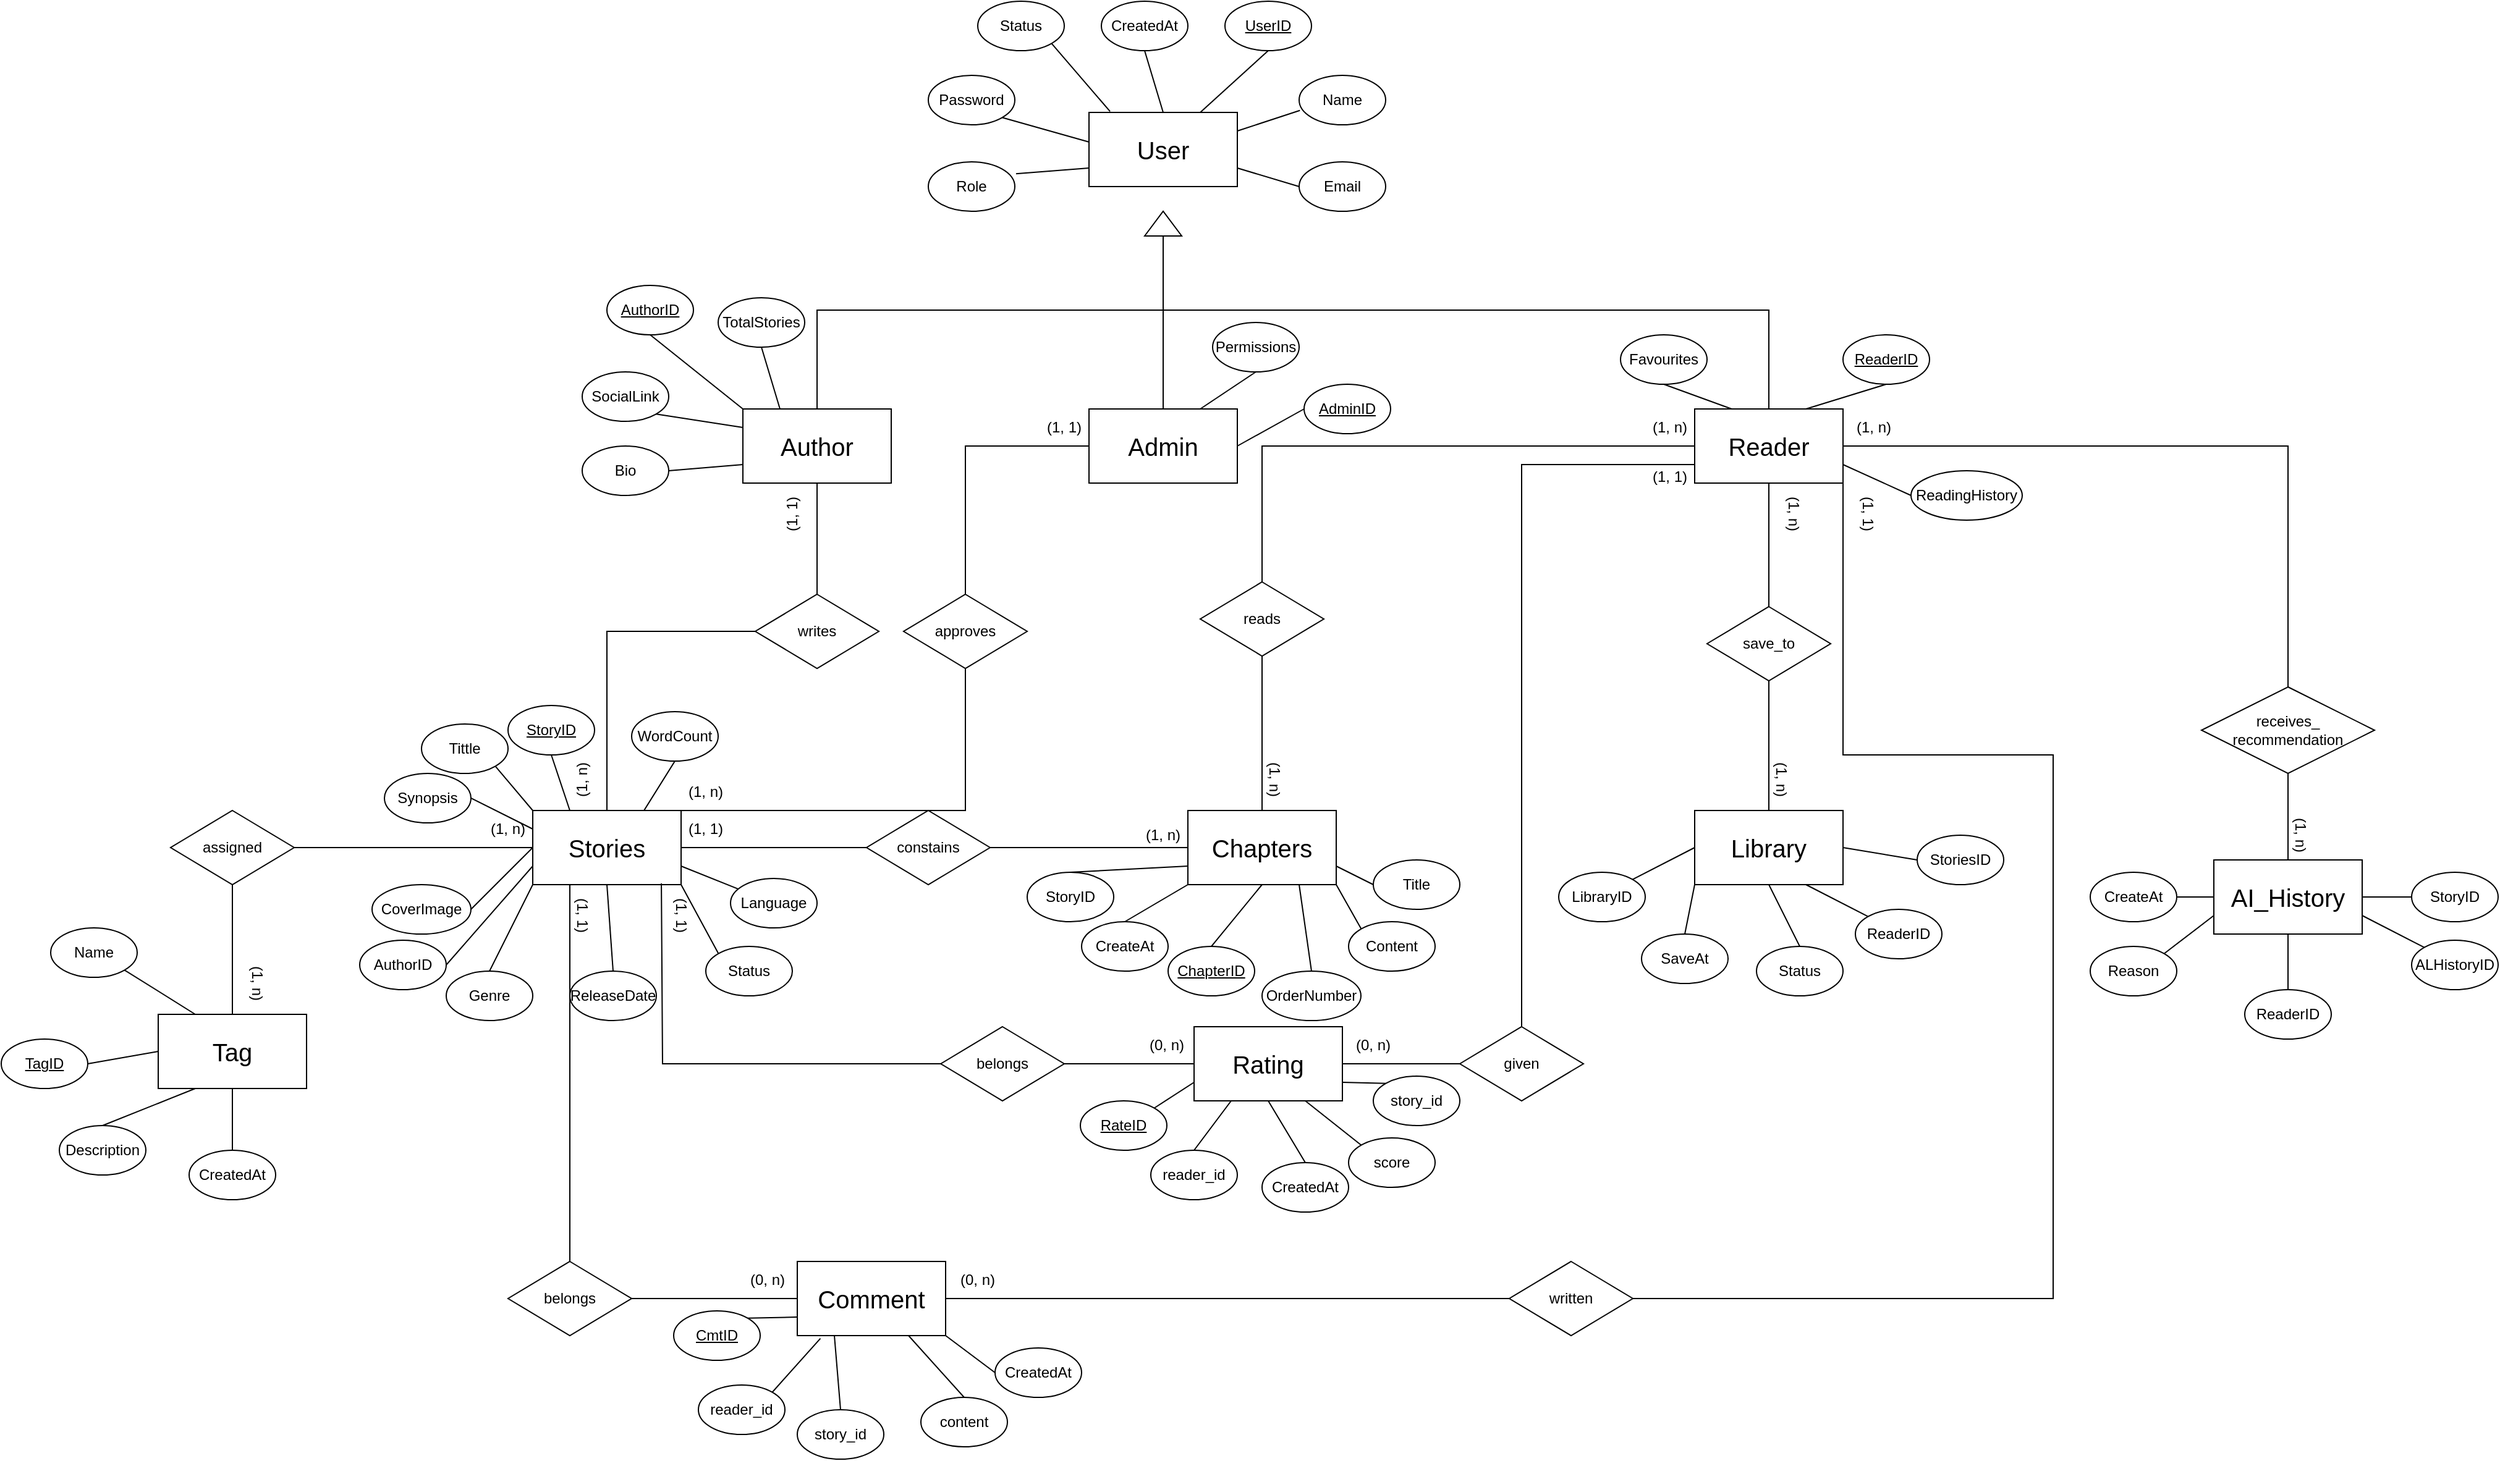 <mxfile version="28.1.2">
  <diagram name="Trang-1" id="ZlRch1Xs2lFgcNeLML-1">
    <mxGraphModel dx="1869" dy="626" grid="1" gridSize="10" guides="1" tooltips="1" connect="1" arrows="1" fold="1" page="1" pageScale="1" pageWidth="827" pageHeight="1169" background="none" math="0" shadow="0">
      <root>
        <mxCell id="0" />
        <mxCell id="1" parent="0" />
        <mxCell id="rnO6IAB1nzcM4GRky-XX-1" value="User" style="rounded=0;whiteSpace=wrap;html=1;fontSize=20;" parent="1" vertex="1">
          <mxGeometry x="350" y="110" width="120" height="60" as="geometry" />
        </mxCell>
        <mxCell id="rnO6IAB1nzcM4GRky-XX-2" value="Library" style="rounded=0;whiteSpace=wrap;html=1;fontSize=20;" parent="1" vertex="1">
          <mxGeometry x="840" y="675" width="120" height="60" as="geometry" />
        </mxCell>
        <mxCell id="rnO6IAB1nzcM4GRky-XX-3" value="AI_History" style="rounded=0;whiteSpace=wrap;html=1;fontSize=20;" parent="1" vertex="1">
          <mxGeometry x="1260" y="715" width="120" height="60" as="geometry" />
        </mxCell>
        <mxCell id="rnO6IAB1nzcM4GRky-XX-4" value="Chapters" style="rounded=0;whiteSpace=wrap;html=1;fontSize=20;" parent="1" vertex="1">
          <mxGeometry x="430" y="675" width="120" height="60" as="geometry" />
        </mxCell>
        <mxCell id="rnO6IAB1nzcM4GRky-XX-5" value="Stories" style="rounded=0;whiteSpace=wrap;html=1;fontSize=20;" parent="1" vertex="1">
          <mxGeometry x="-100" y="675" width="120" height="60" as="geometry" />
        </mxCell>
        <mxCell id="rnO6IAB1nzcM4GRky-XX-6" value="UserID" style="ellipse;whiteSpace=wrap;html=1;fontStyle=4" parent="1" vertex="1">
          <mxGeometry x="460" y="20" width="70" height="40" as="geometry" />
        </mxCell>
        <mxCell id="rnO6IAB1nzcM4GRky-XX-8" value="Name" style="ellipse;whiteSpace=wrap;html=1;" parent="1" vertex="1">
          <mxGeometry x="520" y="80" width="70" height="40" as="geometry" />
        </mxCell>
        <mxCell id="rnO6IAB1nzcM4GRky-XX-9" value="Email" style="ellipse;whiteSpace=wrap;html=1;" parent="1" vertex="1">
          <mxGeometry x="520" y="150" width="70" height="40" as="geometry" />
        </mxCell>
        <mxCell id="rnO6IAB1nzcM4GRky-XX-10" value="Password" style="ellipse;whiteSpace=wrap;html=1;" parent="1" vertex="1">
          <mxGeometry x="220" y="80" width="70" height="40" as="geometry" />
        </mxCell>
        <mxCell id="rnO6IAB1nzcM4GRky-XX-11" value="Role" style="ellipse;whiteSpace=wrap;html=1;" parent="1" vertex="1">
          <mxGeometry x="220" y="150" width="70" height="40" as="geometry" />
        </mxCell>
        <mxCell id="rnO6IAB1nzcM4GRky-XX-12" value="CreatedAt" style="ellipse;whiteSpace=wrap;html=1;" parent="1" vertex="1">
          <mxGeometry x="360" y="20" width="70" height="40" as="geometry" />
        </mxCell>
        <mxCell id="rnO6IAB1nzcM4GRky-XX-13" value="Status" style="ellipse;whiteSpace=wrap;html=1;" parent="1" vertex="1">
          <mxGeometry x="260" y="20" width="70" height="40" as="geometry" />
        </mxCell>
        <mxCell id="rnO6IAB1nzcM4GRky-XX-24" value="Reader" style="rounded=0;whiteSpace=wrap;html=1;fontSize=20;" parent="1" vertex="1">
          <mxGeometry x="840" y="350" width="120" height="60" as="geometry" />
        </mxCell>
        <mxCell id="rnO6IAB1nzcM4GRky-XX-25" value="Author" style="rounded=0;whiteSpace=wrap;html=1;fontSize=20;" parent="1" vertex="1">
          <mxGeometry x="70" y="350" width="120" height="60" as="geometry" />
        </mxCell>
        <mxCell id="rnO6IAB1nzcM4GRky-XX-26" value="Admin" style="rounded=0;whiteSpace=wrap;html=1;fontSize=20;" parent="1" vertex="1">
          <mxGeometry x="350" y="350" width="120" height="60" as="geometry" />
        </mxCell>
        <mxCell id="rnO6IAB1nzcM4GRky-XX-27" value="" style="triangle;whiteSpace=wrap;html=1;direction=north;labelBackgroundColor=light-dark(#FFFFFF,#FFFFFF);" parent="1" vertex="1">
          <mxGeometry x="395" y="190" width="30" height="20" as="geometry" />
        </mxCell>
        <mxCell id="rnO6IAB1nzcM4GRky-XX-30" value="" style="endArrow=none;html=1;rounded=0;exitX=1;exitY=1;exitDx=0;exitDy=0;entryX=0.002;entryY=0.4;entryDx=0;entryDy=0;entryPerimeter=0;" parent="1" source="rnO6IAB1nzcM4GRky-XX-10" target="rnO6IAB1nzcM4GRky-XX-1" edge="1">
          <mxGeometry width="50" height="50" relative="1" as="geometry">
            <mxPoint x="390" y="320" as="sourcePoint" />
            <mxPoint x="440" y="270" as="targetPoint" />
            <Array as="points" />
          </mxGeometry>
        </mxCell>
        <mxCell id="rnO6IAB1nzcM4GRky-XX-31" value="" style="endArrow=none;html=1;rounded=0;exitX=1.014;exitY=0.24;exitDx=0;exitDy=0;entryX=0;entryY=0.75;entryDx=0;entryDy=0;exitPerimeter=0;" parent="1" source="rnO6IAB1nzcM4GRky-XX-11" target="rnO6IAB1nzcM4GRky-XX-1" edge="1">
          <mxGeometry width="50" height="50" relative="1" as="geometry">
            <mxPoint x="310" y="160" as="sourcePoint" />
            <mxPoint x="380" y="180" as="targetPoint" />
            <Array as="points" />
          </mxGeometry>
        </mxCell>
        <mxCell id="rnO6IAB1nzcM4GRky-XX-32" value="" style="endArrow=none;html=1;rounded=0;exitX=1;exitY=1;exitDx=0;exitDy=0;entryX=0.142;entryY=-0.013;entryDx=0;entryDy=0;entryPerimeter=0;" parent="1" source="rnO6IAB1nzcM4GRky-XX-13" target="rnO6IAB1nzcM4GRky-XX-1" edge="1">
          <mxGeometry width="50" height="50" relative="1" as="geometry">
            <mxPoint x="350" y="70" as="sourcePoint" />
            <mxPoint x="420" y="90" as="targetPoint" />
            <Array as="points" />
          </mxGeometry>
        </mxCell>
        <mxCell id="rnO6IAB1nzcM4GRky-XX-33" value="" style="endArrow=none;html=1;rounded=0;exitX=0.5;exitY=1;exitDx=0;exitDy=0;entryX=0.5;entryY=0;entryDx=0;entryDy=0;" parent="1" source="rnO6IAB1nzcM4GRky-XX-12" target="rnO6IAB1nzcM4GRky-XX-1" edge="1">
          <mxGeometry width="50" height="50" relative="1" as="geometry">
            <mxPoint x="420" y="50" as="sourcePoint" />
            <mxPoint x="490" y="70" as="targetPoint" />
            <Array as="points" />
          </mxGeometry>
        </mxCell>
        <mxCell id="rnO6IAB1nzcM4GRky-XX-34" value="" style="endArrow=none;html=1;rounded=0;exitX=0.5;exitY=1;exitDx=0;exitDy=0;entryX=0.75;entryY=0;entryDx=0;entryDy=0;" parent="1" source="rnO6IAB1nzcM4GRky-XX-6" target="rnO6IAB1nzcM4GRky-XX-1" edge="1">
          <mxGeometry width="50" height="50" relative="1" as="geometry">
            <mxPoint x="480" y="100" as="sourcePoint" />
            <mxPoint x="550" y="120" as="targetPoint" />
            <Array as="points" />
          </mxGeometry>
        </mxCell>
        <mxCell id="rnO6IAB1nzcM4GRky-XX-35" value="" style="endArrow=none;html=1;rounded=0;exitX=0.009;exitY=0.71;exitDx=0;exitDy=0;entryX=1;entryY=0.25;entryDx=0;entryDy=0;exitPerimeter=0;" parent="1" source="rnO6IAB1nzcM4GRky-XX-8" target="rnO6IAB1nzcM4GRky-XX-1" edge="1">
          <mxGeometry width="50" height="50" relative="1" as="geometry">
            <mxPoint x="520" y="110" as="sourcePoint" />
            <mxPoint x="590" y="130" as="targetPoint" />
            <Array as="points" />
          </mxGeometry>
        </mxCell>
        <mxCell id="rnO6IAB1nzcM4GRky-XX-36" value="" style="endArrow=none;html=1;rounded=0;exitX=0;exitY=0.5;exitDx=0;exitDy=0;entryX=1;entryY=0.75;entryDx=0;entryDy=0;" parent="1" source="rnO6IAB1nzcM4GRky-XX-9" target="rnO6IAB1nzcM4GRky-XX-1" edge="1">
          <mxGeometry width="50" height="50" relative="1" as="geometry">
            <mxPoint x="520" y="180" as="sourcePoint" />
            <mxPoint x="590" y="200" as="targetPoint" />
            <Array as="points" />
          </mxGeometry>
        </mxCell>
        <mxCell id="rnO6IAB1nzcM4GRky-XX-37" value="" style="endArrow=none;html=1;rounded=0;exitX=0.5;exitY=0;exitDx=0;exitDy=0;" parent="1" source="rnO6IAB1nzcM4GRky-XX-25" edge="1">
          <mxGeometry width="50" height="50" relative="1" as="geometry">
            <mxPoint x="270" y="270" as="sourcePoint" />
            <mxPoint x="410" y="270" as="targetPoint" />
            <Array as="points">
              <mxPoint x="130" y="270" />
            </Array>
          </mxGeometry>
        </mxCell>
        <mxCell id="rnO6IAB1nzcM4GRky-XX-38" value="" style="endArrow=none;html=1;rounded=0;entryX=0.5;entryY=0;entryDx=0;entryDy=0;" parent="1" target="rnO6IAB1nzcM4GRky-XX-24" edge="1">
          <mxGeometry width="50" height="50" relative="1" as="geometry">
            <mxPoint x="410" y="270" as="sourcePoint" />
            <mxPoint x="410" y="340" as="targetPoint" />
            <Array as="points">
              <mxPoint x="900" y="270" />
            </Array>
          </mxGeometry>
        </mxCell>
        <mxCell id="rnO6IAB1nzcM4GRky-XX-39" value="" style="endArrow=none;html=1;rounded=0;entryX=0.5;entryY=0;entryDx=0;entryDy=0;" parent="1" target="rnO6IAB1nzcM4GRky-XX-26" edge="1">
          <mxGeometry width="50" height="50" relative="1" as="geometry">
            <mxPoint x="410" y="270" as="sourcePoint" />
            <mxPoint x="750" y="370" as="targetPoint" />
            <Array as="points" />
          </mxGeometry>
        </mxCell>
        <mxCell id="rnO6IAB1nzcM4GRky-XX-40" value="" style="endArrow=none;html=1;rounded=0;exitX=0;exitY=0.5;exitDx=0;exitDy=0;" parent="1" source="rnO6IAB1nzcM4GRky-XX-27" edge="1">
          <mxGeometry width="50" height="50" relative="1" as="geometry">
            <mxPoint x="410" y="260" as="sourcePoint" />
            <mxPoint x="410" y="270" as="targetPoint" />
            <Array as="points" />
          </mxGeometry>
        </mxCell>
        <mxCell id="rnO6IAB1nzcM4GRky-XX-41" value="Bio" style="ellipse;whiteSpace=wrap;html=1;" parent="1" vertex="1">
          <mxGeometry x="-60" y="380" width="70" height="40" as="geometry" />
        </mxCell>
        <mxCell id="rnO6IAB1nzcM4GRky-XX-42" value="AuthorID" style="ellipse;whiteSpace=wrap;html=1;fontStyle=4" parent="1" vertex="1">
          <mxGeometry x="-40" y="250" width="70" height="40" as="geometry" />
        </mxCell>
        <mxCell id="rnO6IAB1nzcM4GRky-XX-43" value="ReadingHistory" style="ellipse;whiteSpace=wrap;html=1;" parent="1" vertex="1">
          <mxGeometry x="1015" y="400" width="90" height="40" as="geometry" />
        </mxCell>
        <mxCell id="rnO6IAB1nzcM4GRky-XX-44" value="Favourites" style="ellipse;whiteSpace=wrap;html=1;" parent="1" vertex="1">
          <mxGeometry x="780" y="290" width="70" height="40" as="geometry" />
        </mxCell>
        <mxCell id="rnO6IAB1nzcM4GRky-XX-45" value="ReaderID" style="ellipse;whiteSpace=wrap;html=1;fontStyle=4" parent="1" vertex="1">
          <mxGeometry x="960" y="290" width="70" height="40" as="geometry" />
        </mxCell>
        <mxCell id="rnO6IAB1nzcM4GRky-XX-46" value="" style="endArrow=none;html=1;rounded=0;exitX=1;exitY=0.5;exitDx=0;exitDy=0;entryX=0;entryY=0.5;entryDx=0;entryDy=0;" parent="1" source="rnO6IAB1nzcM4GRky-XX-5" target="rnO6IAB1nzcM4GRky-XX-118" edge="1">
          <mxGeometry width="50" height="50" relative="1" as="geometry">
            <mxPoint x="380" y="465" as="sourcePoint" />
            <mxPoint x="430" y="460" as="targetPoint" />
            <Array as="points" />
          </mxGeometry>
        </mxCell>
        <mxCell id="rnO6IAB1nzcM4GRky-XX-47" value="" style="endArrow=none;html=1;rounded=0;exitX=0.5;exitY=0;exitDx=0;exitDy=0;entryX=0;entryY=0.5;entryDx=0;entryDy=0;" parent="1" source="rnO6IAB1nzcM4GRky-XX-5" target="rnO6IAB1nzcM4GRky-XX-63" edge="1">
          <mxGeometry width="50" height="50" relative="1" as="geometry">
            <mxPoint x="380" y="455" as="sourcePoint" />
            <mxPoint x="439" y="450" as="targetPoint" />
            <Array as="points">
              <mxPoint x="-40" y="530" />
            </Array>
          </mxGeometry>
        </mxCell>
        <mxCell id="rnO6IAB1nzcM4GRky-XX-48" value="" style="endArrow=none;html=1;rounded=0;entryX=0.5;entryY=0;entryDx=0;entryDy=0;exitX=0.5;exitY=1;exitDx=0;exitDy=0;" parent="1" source="rnO6IAB1nzcM4GRky-XX-25" target="rnO6IAB1nzcM4GRky-XX-63" edge="1">
          <mxGeometry width="50" height="50" relative="1" as="geometry">
            <mxPoint x="390" y="455" as="sourcePoint" />
            <mxPoint x="449" y="450" as="targetPoint" />
            <Array as="points" />
          </mxGeometry>
        </mxCell>
        <mxCell id="rnO6IAB1nzcM4GRky-XX-49" value="" style="endArrow=none;html=1;rounded=0;exitX=0.5;exitY=1;exitDx=0;exitDy=0;entryX=0;entryY=0;entryDx=0;entryDy=0;" parent="1" source="rnO6IAB1nzcM4GRky-XX-42" target="rnO6IAB1nzcM4GRky-XX-25" edge="1">
          <mxGeometry width="50" height="50" relative="1" as="geometry">
            <mxPoint x="430" y="445" as="sourcePoint" />
            <mxPoint x="489" y="440" as="targetPoint" />
            <Array as="points" />
          </mxGeometry>
        </mxCell>
        <mxCell id="rnO6IAB1nzcM4GRky-XX-50" value="" style="endArrow=none;html=1;rounded=0;exitX=0.75;exitY=0;exitDx=0;exitDy=0;entryX=0.5;entryY=1;entryDx=0;entryDy=0;" parent="1" source="rnO6IAB1nzcM4GRky-XX-26" target="rnO6IAB1nzcM4GRky-XX-62" edge="1">
          <mxGeometry width="50" height="50" relative="1" as="geometry">
            <mxPoint x="144" y="445" as="sourcePoint" />
            <mxPoint x="203" y="440" as="targetPoint" />
            <Array as="points" />
          </mxGeometry>
        </mxCell>
        <mxCell id="rnO6IAB1nzcM4GRky-XX-51" value="" style="endArrow=none;html=1;rounded=0;exitX=1;exitY=0.5;exitDx=0;exitDy=0;entryX=0;entryY=0.5;entryDx=0;entryDy=0;" parent="1" source="rnO6IAB1nzcM4GRky-XX-26" target="rnO6IAB1nzcM4GRky-XX-61" edge="1">
          <mxGeometry width="50" height="50" relative="1" as="geometry">
            <mxPoint x="144" y="445" as="sourcePoint" />
            <mxPoint x="203" y="440" as="targetPoint" />
            <Array as="points" />
          </mxGeometry>
        </mxCell>
        <mxCell id="rnO6IAB1nzcM4GRky-XX-52" value="" style="endArrow=none;html=1;rounded=0;exitX=0.5;exitY=1;exitDx=0;exitDy=0;entryX=0.25;entryY=0;entryDx=0;entryDy=0;" parent="1" source="rnO6IAB1nzcM4GRky-XX-60" target="rnO6IAB1nzcM4GRky-XX-25" edge="1">
          <mxGeometry width="50" height="50" relative="1" as="geometry">
            <mxPoint x="430" y="445" as="sourcePoint" />
            <mxPoint x="489" y="440" as="targetPoint" />
            <Array as="points" />
          </mxGeometry>
        </mxCell>
        <mxCell id="rnO6IAB1nzcM4GRky-XX-53" value="" style="endArrow=none;html=1;rounded=0;exitX=0.5;exitY=1;exitDx=0;exitDy=0;entryX=0.25;entryY=0;entryDx=0;entryDy=0;" parent="1" source="rnO6IAB1nzcM4GRky-XX-44" target="rnO6IAB1nzcM4GRky-XX-24" edge="1">
          <mxGeometry width="50" height="50" relative="1" as="geometry">
            <mxPoint x="920" y="445" as="sourcePoint" />
            <mxPoint x="979" y="440" as="targetPoint" />
            <Array as="points" />
          </mxGeometry>
        </mxCell>
        <mxCell id="rnO6IAB1nzcM4GRky-XX-54" value="" style="endArrow=none;html=1;rounded=0;exitX=1;exitY=0.5;exitDx=0;exitDy=0;entryX=0;entryY=0.75;entryDx=0;entryDy=0;" parent="1" source="rnO6IAB1nzcM4GRky-XX-41" target="rnO6IAB1nzcM4GRky-XX-25" edge="1">
          <mxGeometry width="50" height="50" relative="1" as="geometry">
            <mxPoint x="440" y="445" as="sourcePoint" />
            <mxPoint x="499" y="440" as="targetPoint" />
            <Array as="points" />
          </mxGeometry>
        </mxCell>
        <mxCell id="rnO6IAB1nzcM4GRky-XX-55" value="" style="endArrow=none;html=1;rounded=0;exitX=1;exitY=1;exitDx=0;exitDy=0;entryX=0;entryY=0.25;entryDx=0;entryDy=0;" parent="1" source="rnO6IAB1nzcM4GRky-XX-59" target="rnO6IAB1nzcM4GRky-XX-25" edge="1">
          <mxGeometry width="50" height="50" relative="1" as="geometry">
            <mxPoint x="440" y="445" as="sourcePoint" />
            <mxPoint x="499" y="440" as="targetPoint" />
            <Array as="points" />
          </mxGeometry>
        </mxCell>
        <mxCell id="rnO6IAB1nzcM4GRky-XX-56" value="" style="endArrow=none;html=1;rounded=0;entryX=1;entryY=0.75;entryDx=0;entryDy=0;exitX=0;exitY=0.5;exitDx=0;exitDy=0;" parent="1" source="rnO6IAB1nzcM4GRky-XX-43" target="rnO6IAB1nzcM4GRky-XX-24" edge="1">
          <mxGeometry width="50" height="50" relative="1" as="geometry">
            <mxPoint x="1020" y="400" as="sourcePoint" />
            <mxPoint x="979" y="440" as="targetPoint" />
            <Array as="points" />
          </mxGeometry>
        </mxCell>
        <mxCell id="rnO6IAB1nzcM4GRky-XX-57" value="" style="endArrow=none;html=1;rounded=0;exitX=0.75;exitY=0;exitDx=0;exitDy=0;entryX=0.5;entryY=1;entryDx=0;entryDy=0;" parent="1" source="rnO6IAB1nzcM4GRky-XX-24" target="rnO6IAB1nzcM4GRky-XX-45" edge="1">
          <mxGeometry width="50" height="50" relative="1" as="geometry">
            <mxPoint x="930" y="445" as="sourcePoint" />
            <mxPoint x="989" y="440" as="targetPoint" />
            <Array as="points" />
          </mxGeometry>
        </mxCell>
        <mxCell id="rnO6IAB1nzcM4GRky-XX-59" value="SocialLink" style="ellipse;whiteSpace=wrap;html=1;" parent="1" vertex="1">
          <mxGeometry x="-60" y="320" width="70" height="40" as="geometry" />
        </mxCell>
        <mxCell id="rnO6IAB1nzcM4GRky-XX-60" value="TotalStories" style="ellipse;whiteSpace=wrap;html=1;" parent="1" vertex="1">
          <mxGeometry x="50" y="260" width="70" height="40" as="geometry" />
        </mxCell>
        <mxCell id="rnO6IAB1nzcM4GRky-XX-61" value="AdminID" style="ellipse;whiteSpace=wrap;html=1;fontStyle=4" parent="1" vertex="1">
          <mxGeometry x="524" y="330" width="70" height="40" as="geometry" />
        </mxCell>
        <mxCell id="rnO6IAB1nzcM4GRky-XX-62" value="Permissions" style="ellipse;whiteSpace=wrap;html=1;" parent="1" vertex="1">
          <mxGeometry x="450" y="280" width="70" height="40" as="geometry" />
        </mxCell>
        <mxCell id="rnO6IAB1nzcM4GRky-XX-63" value="writes" style="rhombus;whiteSpace=wrap;html=1;" parent="1" vertex="1">
          <mxGeometry x="80" y="500" width="100" height="60" as="geometry" />
        </mxCell>
        <mxCell id="rnO6IAB1nzcM4GRky-XX-64" value="(1, n)" style="text;html=1;align=center;verticalAlign=middle;whiteSpace=wrap;rounded=0;rotation=270;" parent="1" vertex="1">
          <mxGeometry x="-90" y="635" width="60" height="30" as="geometry" />
        </mxCell>
        <mxCell id="rnO6IAB1nzcM4GRky-XX-65" value="(1, 1)" style="text;html=1;align=center;verticalAlign=middle;whiteSpace=wrap;rounded=0;rotation=270;" parent="1" vertex="1">
          <mxGeometry x="80" y="420" width="60" height="30" as="geometry" />
        </mxCell>
        <mxCell id="rnO6IAB1nzcM4GRky-XX-66" value="Synopsis" style="ellipse;whiteSpace=wrap;html=1;" parent="1" vertex="1">
          <mxGeometry x="-220" y="645" width="70" height="40" as="geometry" />
        </mxCell>
        <mxCell id="rnO6IAB1nzcM4GRky-XX-67" value="Genre" style="ellipse;whiteSpace=wrap;html=1;" parent="1" vertex="1">
          <mxGeometry x="-170" y="805" width="70" height="40" as="geometry" />
        </mxCell>
        <mxCell id="rnO6IAB1nzcM4GRky-XX-68" value="CoverImage" style="ellipse;whiteSpace=wrap;html=1;" parent="1" vertex="1">
          <mxGeometry x="-230" y="735" width="80" height="40" as="geometry" />
        </mxCell>
        <mxCell id="rnO6IAB1nzcM4GRky-XX-69" value="Language" style="ellipse;whiteSpace=wrap;html=1;" parent="1" vertex="1">
          <mxGeometry x="60" y="730" width="70" height="40" as="geometry" />
        </mxCell>
        <mxCell id="rnO6IAB1nzcM4GRky-XX-70" value="ReleaseDate" style="ellipse;whiteSpace=wrap;html=1;" parent="1" vertex="1">
          <mxGeometry x="-70" y="805" width="70" height="40" as="geometry" />
        </mxCell>
        <mxCell id="rnO6IAB1nzcM4GRky-XX-71" value="StoryID" style="ellipse;whiteSpace=wrap;html=1;fontStyle=4" parent="1" vertex="1">
          <mxGeometry x="-120" y="590" width="70" height="40" as="geometry" />
        </mxCell>
        <mxCell id="rnO6IAB1nzcM4GRky-XX-72" value="WordCount" style="ellipse;whiteSpace=wrap;html=1;" parent="1" vertex="1">
          <mxGeometry x="-20" y="595" width="70" height="40" as="geometry" />
        </mxCell>
        <mxCell id="rnO6IAB1nzcM4GRky-XX-73" value="Tittle" style="ellipse;whiteSpace=wrap;html=1;" parent="1" vertex="1">
          <mxGeometry x="-190" y="605" width="70" height="40" as="geometry" />
        </mxCell>
        <mxCell id="rnO6IAB1nzcM4GRky-XX-74" value="AuthorID" style="ellipse;whiteSpace=wrap;html=1;" parent="1" vertex="1">
          <mxGeometry x="-240" y="780" width="70" height="40" as="geometry" />
        </mxCell>
        <mxCell id="rnO6IAB1nzcM4GRky-XX-75" value="Status" style="ellipse;whiteSpace=wrap;html=1;" parent="1" vertex="1">
          <mxGeometry x="40" y="785" width="70" height="40" as="geometry" />
        </mxCell>
        <mxCell id="rnO6IAB1nzcM4GRky-XX-76" value="" style="endArrow=none;html=1;rounded=0;exitX=0.5;exitY=0;exitDx=0;exitDy=0;entryX=0;entryY=1;entryDx=0;entryDy=0;" parent="1" source="rnO6IAB1nzcM4GRky-XX-67" target="rnO6IAB1nzcM4GRky-XX-5" edge="1">
          <mxGeometry width="50" height="50" relative="1" as="geometry">
            <mxPoint x="270" y="610" as="sourcePoint" />
            <mxPoint x="329" y="605" as="targetPoint" />
            <Array as="points" />
          </mxGeometry>
        </mxCell>
        <mxCell id="rnO6IAB1nzcM4GRky-XX-77" value="" style="endArrow=none;html=1;rounded=0;exitX=1;exitY=1;exitDx=0;exitDy=0;entryX=0;entryY=0;entryDx=0;entryDy=0;" parent="1" source="rnO6IAB1nzcM4GRky-XX-73" target="rnO6IAB1nzcM4GRky-XX-5" edge="1">
          <mxGeometry width="50" height="50" relative="1" as="geometry">
            <mxPoint x="320" y="510" as="sourcePoint" />
            <mxPoint x="379" y="505" as="targetPoint" />
            <Array as="points" />
          </mxGeometry>
        </mxCell>
        <mxCell id="rnO6IAB1nzcM4GRky-XX-78" value="" style="endArrow=none;html=1;rounded=0;exitX=0.5;exitY=1;exitDx=0;exitDy=0;entryX=0.25;entryY=0;entryDx=0;entryDy=0;" parent="1" source="rnO6IAB1nzcM4GRky-XX-71" target="rnO6IAB1nzcM4GRky-XX-5" edge="1">
          <mxGeometry width="50" height="50" relative="1" as="geometry">
            <mxPoint x="230" y="550" as="sourcePoint" />
            <mxPoint x="289" y="545" as="targetPoint" />
            <Array as="points" />
          </mxGeometry>
        </mxCell>
        <mxCell id="rnO6IAB1nzcM4GRky-XX-79" value="" style="endArrow=none;html=1;rounded=0;exitX=0;exitY=1;exitDx=0;exitDy=0;entryX=0.5;entryY=0;entryDx=0;entryDy=0;" parent="1" source="rnO6IAB1nzcM4GRky-XX-2" target="rnO6IAB1nzcM4GRky-XX-107" edge="1">
          <mxGeometry width="50" height="50" relative="1" as="geometry">
            <mxPoint x="540" y="550" as="sourcePoint" />
            <mxPoint x="599" y="545" as="targetPoint" />
            <Array as="points" />
          </mxGeometry>
        </mxCell>
        <mxCell id="rnO6IAB1nzcM4GRky-XX-80" value="" style="endArrow=none;html=1;rounded=0;exitX=0;exitY=0.5;exitDx=0;exitDy=0;entryX=1;entryY=0;entryDx=0;entryDy=0;" parent="1" source="rnO6IAB1nzcM4GRky-XX-2" target="rnO6IAB1nzcM4GRky-XX-108" edge="1">
          <mxGeometry width="50" height="50" relative="1" as="geometry">
            <mxPoint x="540" y="550" as="sourcePoint" />
            <mxPoint x="599" y="545" as="targetPoint" />
            <Array as="points" />
          </mxGeometry>
        </mxCell>
        <mxCell id="rnO6IAB1nzcM4GRky-XX-81" value="" style="endArrow=none;html=1;rounded=0;exitX=0;exitY=0;exitDx=0;exitDy=0;entryX=1;entryY=1;entryDx=0;entryDy=0;" parent="1" source="rnO6IAB1nzcM4GRky-XX-103" target="rnO6IAB1nzcM4GRky-XX-4" edge="1">
          <mxGeometry width="50" height="50" relative="1" as="geometry">
            <mxPoint x="500" y="550" as="sourcePoint" />
            <mxPoint x="559" y="545" as="targetPoint" />
            <Array as="points" />
          </mxGeometry>
        </mxCell>
        <mxCell id="rnO6IAB1nzcM4GRky-XX-82" value="" style="endArrow=none;html=1;rounded=0;exitX=0.5;exitY=1;exitDx=0;exitDy=0;entryX=0.5;entryY=0;entryDx=0;entryDy=0;" parent="1" source="rnO6IAB1nzcM4GRky-XX-4" target="rnO6IAB1nzcM4GRky-XX-101" edge="1">
          <mxGeometry width="50" height="50" relative="1" as="geometry">
            <mxPoint x="500" y="550" as="sourcePoint" />
            <mxPoint x="559" y="545" as="targetPoint" />
            <Array as="points" />
          </mxGeometry>
        </mxCell>
        <mxCell id="rnO6IAB1nzcM4GRky-XX-83" value="" style="endArrow=none;html=1;rounded=0;exitX=0.5;exitY=0;exitDx=0;exitDy=0;entryX=0;entryY=0.75;entryDx=0;entryDy=0;" parent="1" source="rnO6IAB1nzcM4GRky-XX-97" target="rnO6IAB1nzcM4GRky-XX-4" edge="1">
          <mxGeometry width="50" height="50" relative="1" as="geometry">
            <mxPoint x="500" y="550" as="sourcePoint" />
            <mxPoint x="559" y="545" as="targetPoint" />
            <Array as="points" />
          </mxGeometry>
        </mxCell>
        <mxCell id="rnO6IAB1nzcM4GRky-XX-84" value="" style="endArrow=none;html=1;rounded=0;exitX=0.5;exitY=0;exitDx=0;exitDy=0;entryX=0.5;entryY=1;entryDx=0;entryDy=0;" parent="1" source="rnO6IAB1nzcM4GRky-XX-70" target="rnO6IAB1nzcM4GRky-XX-5" edge="1">
          <mxGeometry width="50" height="50" relative="1" as="geometry">
            <mxPoint x="330" y="550" as="sourcePoint" />
            <mxPoint x="389" y="545" as="targetPoint" />
            <Array as="points" />
          </mxGeometry>
        </mxCell>
        <mxCell id="rnO6IAB1nzcM4GRky-XX-85" value="" style="endArrow=none;html=1;rounded=0;exitX=1;exitY=0.5;exitDx=0;exitDy=0;entryX=0;entryY=0.75;entryDx=0;entryDy=0;" parent="1" source="rnO6IAB1nzcM4GRky-XX-74" target="rnO6IAB1nzcM4GRky-XX-5" edge="1">
          <mxGeometry width="50" height="50" relative="1" as="geometry">
            <mxPoint x="330" y="550" as="sourcePoint" />
            <mxPoint x="389" y="545" as="targetPoint" />
            <Array as="points" />
          </mxGeometry>
        </mxCell>
        <mxCell id="rnO6IAB1nzcM4GRky-XX-86" value="" style="endArrow=none;html=1;rounded=0;exitX=1;exitY=0.5;exitDx=0;exitDy=0;entryX=0;entryY=0.5;entryDx=0;entryDy=0;" parent="1" source="rnO6IAB1nzcM4GRky-XX-68" target="rnO6IAB1nzcM4GRky-XX-5" edge="1">
          <mxGeometry width="50" height="50" relative="1" as="geometry">
            <mxPoint x="330" y="550" as="sourcePoint" />
            <mxPoint x="389" y="545" as="targetPoint" />
            <Array as="points" />
          </mxGeometry>
        </mxCell>
        <mxCell id="rnO6IAB1nzcM4GRky-XX-87" value="" style="endArrow=none;html=1;rounded=0;exitX=1;exitY=0.5;exitDx=0;exitDy=0;entryX=0;entryY=0.25;entryDx=0;entryDy=0;" parent="1" source="rnO6IAB1nzcM4GRky-XX-66" target="rnO6IAB1nzcM4GRky-XX-5" edge="1">
          <mxGeometry width="50" height="50" relative="1" as="geometry">
            <mxPoint x="330" y="550" as="sourcePoint" />
            <mxPoint x="389" y="545" as="targetPoint" />
            <Array as="points" />
          </mxGeometry>
        </mxCell>
        <mxCell id="rnO6IAB1nzcM4GRky-XX-88" value="" style="endArrow=none;html=1;rounded=0;exitX=0;exitY=0.5;exitDx=0;exitDy=0;entryX=1;entryY=0.75;entryDx=0;entryDy=0;" parent="1" source="rnO6IAB1nzcM4GRky-XX-102" target="rnO6IAB1nzcM4GRky-XX-4" edge="1">
          <mxGeometry width="50" height="50" relative="1" as="geometry">
            <mxPoint x="500" y="560" as="sourcePoint" />
            <mxPoint x="559" y="555" as="targetPoint" />
            <Array as="points" />
          </mxGeometry>
        </mxCell>
        <mxCell id="rnO6IAB1nzcM4GRky-XX-89" value="" style="endArrow=none;html=1;rounded=0;entryX=0.75;entryY=1;entryDx=0;entryDy=0;exitX=0.5;exitY=0;exitDx=0;exitDy=0;" parent="1" source="rnO6IAB1nzcM4GRky-XX-96" target="rnO6IAB1nzcM4GRky-XX-4" edge="1">
          <mxGeometry width="50" height="50" relative="1" as="geometry">
            <mxPoint x="500" y="565" as="sourcePoint" />
            <mxPoint x="559" y="555" as="targetPoint" />
            <Array as="points" />
          </mxGeometry>
        </mxCell>
        <mxCell id="rnO6IAB1nzcM4GRky-XX-90" value="" style="endArrow=none;html=1;rounded=0;exitX=0.5;exitY=0;exitDx=0;exitDy=0;entryX=0;entryY=1;entryDx=0;entryDy=0;" parent="1" source="rnO6IAB1nzcM4GRky-XX-94" target="rnO6IAB1nzcM4GRky-XX-4" edge="1">
          <mxGeometry width="50" height="50" relative="1" as="geometry">
            <mxPoint x="500" y="560" as="sourcePoint" />
            <mxPoint x="559" y="555" as="targetPoint" />
            <Array as="points" />
          </mxGeometry>
        </mxCell>
        <mxCell id="rnO6IAB1nzcM4GRky-XX-91" value="" style="endArrow=none;html=1;rounded=0;exitX=0.75;exitY=0;exitDx=0;exitDy=0;entryX=0.5;entryY=1;entryDx=0;entryDy=0;" parent="1" source="rnO6IAB1nzcM4GRky-XX-5" target="rnO6IAB1nzcM4GRky-XX-72" edge="1">
          <mxGeometry width="50" height="50" relative="1" as="geometry">
            <mxPoint x="330" y="560" as="sourcePoint" />
            <mxPoint x="389" y="555" as="targetPoint" />
            <Array as="points" />
          </mxGeometry>
        </mxCell>
        <mxCell id="rnO6IAB1nzcM4GRky-XX-92" value="" style="endArrow=none;html=1;rounded=0;entryX=1;entryY=0.75;entryDx=0;entryDy=0;" parent="1" source="rnO6IAB1nzcM4GRky-XX-69" target="rnO6IAB1nzcM4GRky-XX-5" edge="1">
          <mxGeometry width="50" height="50" relative="1" as="geometry">
            <mxPoint x="40" y="765" as="sourcePoint" />
            <mxPoint x="389" y="555" as="targetPoint" />
            <Array as="points" />
          </mxGeometry>
        </mxCell>
        <mxCell id="rnO6IAB1nzcM4GRky-XX-93" value="" style="endArrow=none;html=1;rounded=0;exitX=0;exitY=0;exitDx=0;exitDy=0;entryX=1;entryY=1;entryDx=0;entryDy=0;" parent="1" source="rnO6IAB1nzcM4GRky-XX-75" target="rnO6IAB1nzcM4GRky-XX-5" edge="1">
          <mxGeometry width="50" height="50" relative="1" as="geometry">
            <mxPoint x="330" y="560" as="sourcePoint" />
            <mxPoint x="389" y="555" as="targetPoint" />
            <Array as="points" />
          </mxGeometry>
        </mxCell>
        <mxCell id="rnO6IAB1nzcM4GRky-XX-94" value="CreateAt" style="ellipse;whiteSpace=wrap;html=1;" parent="1" vertex="1">
          <mxGeometry x="344" y="765" width="70" height="40" as="geometry" />
        </mxCell>
        <mxCell id="rnO6IAB1nzcM4GRky-XX-96" value="OrderNumber" style="ellipse;whiteSpace=wrap;html=1;" parent="1" vertex="1">
          <mxGeometry x="490" y="805" width="80" height="40" as="geometry" />
        </mxCell>
        <mxCell id="rnO6IAB1nzcM4GRky-XX-97" value="StoryID" style="ellipse;whiteSpace=wrap;html=1;" parent="1" vertex="1">
          <mxGeometry x="300" y="725" width="70" height="40" as="geometry" />
        </mxCell>
        <mxCell id="rnO6IAB1nzcM4GRky-XX-98" value="StoriesID" style="ellipse;whiteSpace=wrap;html=1;" parent="1" vertex="1">
          <mxGeometry x="1020" y="695" width="70" height="40" as="geometry" />
        </mxCell>
        <mxCell id="rnO6IAB1nzcM4GRky-XX-99" value="StoryID" style="ellipse;whiteSpace=wrap;html=1;" parent="1" vertex="1">
          <mxGeometry x="1420" y="725" width="70" height="40" as="geometry" />
        </mxCell>
        <mxCell id="rnO6IAB1nzcM4GRky-XX-100" value="ALHistoryID" style="ellipse;whiteSpace=wrap;html=1;" parent="1" vertex="1">
          <mxGeometry x="1420" y="780" width="70" height="40" as="geometry" />
        </mxCell>
        <mxCell id="rnO6IAB1nzcM4GRky-XX-101" value="ChapterID" style="ellipse;whiteSpace=wrap;html=1;fontStyle=4" parent="1" vertex="1">
          <mxGeometry x="414" y="785" width="70" height="40" as="geometry" />
        </mxCell>
        <mxCell id="rnO6IAB1nzcM4GRky-XX-102" value="Title" style="ellipse;whiteSpace=wrap;html=1;" parent="1" vertex="1">
          <mxGeometry x="580" y="715" width="70" height="40" as="geometry" />
        </mxCell>
        <mxCell id="rnO6IAB1nzcM4GRky-XX-103" value="Content" style="ellipse;whiteSpace=wrap;html=1;" parent="1" vertex="1">
          <mxGeometry x="560" y="765" width="70" height="40" as="geometry" />
        </mxCell>
        <mxCell id="rnO6IAB1nzcM4GRky-XX-104" style="edgeStyle=orthogonalEdgeStyle;rounded=0;orthogonalLoop=1;jettySize=auto;html=1;exitX=0.5;exitY=1;exitDx=0;exitDy=0;" parent="1" source="rnO6IAB1nzcM4GRky-XX-96" target="rnO6IAB1nzcM4GRky-XX-96" edge="1">
          <mxGeometry relative="1" as="geometry" />
        </mxCell>
        <mxCell id="rnO6IAB1nzcM4GRky-XX-105" value="Status" style="ellipse;whiteSpace=wrap;html=1;" parent="1" vertex="1">
          <mxGeometry x="890" y="785" width="70" height="40" as="geometry" />
        </mxCell>
        <mxCell id="rnO6IAB1nzcM4GRky-XX-106" value="ReaderID" style="ellipse;whiteSpace=wrap;html=1;" parent="1" vertex="1">
          <mxGeometry x="970" y="755" width="70" height="40" as="geometry" />
        </mxCell>
        <mxCell id="rnO6IAB1nzcM4GRky-XX-107" value="SaveAt" style="ellipse;whiteSpace=wrap;html=1;" parent="1" vertex="1">
          <mxGeometry x="797" y="775" width="70" height="40" as="geometry" />
        </mxCell>
        <mxCell id="rnO6IAB1nzcM4GRky-XX-108" value="LibraryID" style="ellipse;whiteSpace=wrap;html=1;" parent="1" vertex="1">
          <mxGeometry x="730" y="725" width="70" height="40" as="geometry" />
        </mxCell>
        <mxCell id="rnO6IAB1nzcM4GRky-XX-110" value="" style="endArrow=none;html=1;rounded=0;exitX=0.5;exitY=1;exitDx=0;exitDy=0;entryX=0.5;entryY=0;entryDx=0;entryDy=0;" parent="1" source="rnO6IAB1nzcM4GRky-XX-131" target="rnO6IAB1nzcM4GRky-XX-3" edge="1">
          <mxGeometry width="50" height="50" relative="1" as="geometry">
            <mxPoint x="660" y="505" as="sourcePoint" />
            <mxPoint x="710" y="500" as="targetPoint" />
            <Array as="points">
              <mxPoint x="1320" y="680" />
            </Array>
          </mxGeometry>
        </mxCell>
        <mxCell id="rnO6IAB1nzcM4GRky-XX-111" value="" style="endArrow=none;html=1;rounded=0;exitX=0.5;exitY=1;exitDx=0;exitDy=0;entryX=0.5;entryY=0;entryDx=0;entryDy=0;" parent="1" source="rnO6IAB1nzcM4GRky-XX-123" target="rnO6IAB1nzcM4GRky-XX-2" edge="1">
          <mxGeometry width="50" height="50" relative="1" as="geometry">
            <mxPoint x="650" y="505" as="sourcePoint" />
            <mxPoint x="700" y="500" as="targetPoint" />
            <Array as="points" />
          </mxGeometry>
        </mxCell>
        <mxCell id="rnO6IAB1nzcM4GRky-XX-112" value="" style="endArrow=none;html=1;rounded=0;exitX=0.5;exitY=1;exitDx=0;exitDy=0;entryX=0.5;entryY=0;entryDx=0;entryDy=0;" parent="1" source="rnO6IAB1nzcM4GRky-XX-24" target="rnO6IAB1nzcM4GRky-XX-123" edge="1">
          <mxGeometry width="50" height="50" relative="1" as="geometry">
            <mxPoint x="650" y="505" as="sourcePoint" />
            <mxPoint x="700" y="500" as="targetPoint" />
            <Array as="points">
              <mxPoint x="900" y="470" />
            </Array>
          </mxGeometry>
        </mxCell>
        <mxCell id="rnO6IAB1nzcM4GRky-XX-113" value="" style="endArrow=none;html=1;rounded=0;exitX=1;exitY=0.5;exitDx=0;exitDy=0;entryX=0;entryY=0.5;entryDx=0;entryDy=0;" parent="1" source="rnO6IAB1nzcM4GRky-XX-118" target="rnO6IAB1nzcM4GRky-XX-4" edge="1">
          <mxGeometry width="50" height="50" relative="1" as="geometry">
            <mxPoint x="650" y="505" as="sourcePoint" />
            <mxPoint x="700" y="500" as="targetPoint" />
            <Array as="points" />
          </mxGeometry>
        </mxCell>
        <mxCell id="rnO6IAB1nzcM4GRky-XX-114" value="" style="endArrow=none;html=1;rounded=0;exitX=1;exitY=0.5;exitDx=0;exitDy=0;entryX=0;entryY=0.5;entryDx=0;entryDy=0;" parent="1" source="rnO6IAB1nzcM4GRky-XX-2" target="rnO6IAB1nzcM4GRky-XX-98" edge="1">
          <mxGeometry width="50" height="50" relative="1" as="geometry">
            <mxPoint x="690" y="530" as="sourcePoint" />
            <mxPoint x="740" y="525" as="targetPoint" />
            <Array as="points" />
          </mxGeometry>
        </mxCell>
        <mxCell id="rnO6IAB1nzcM4GRky-XX-115" value="" style="endArrow=none;html=1;rounded=0;exitX=0;exitY=0;exitDx=0;exitDy=0;entryX=0.75;entryY=1;entryDx=0;entryDy=0;" parent="1" source="rnO6IAB1nzcM4GRky-XX-106" target="rnO6IAB1nzcM4GRky-XX-2" edge="1">
          <mxGeometry width="50" height="50" relative="1" as="geometry">
            <mxPoint x="690" y="530" as="sourcePoint" />
            <mxPoint x="740" y="525" as="targetPoint" />
            <Array as="points" />
          </mxGeometry>
        </mxCell>
        <mxCell id="rnO6IAB1nzcM4GRky-XX-116" value="" style="endArrow=none;html=1;rounded=0;exitX=0.5;exitY=0;exitDx=0;exitDy=0;entryX=0.5;entryY=1;entryDx=0;entryDy=0;" parent="1" source="rnO6IAB1nzcM4GRky-XX-105" target="rnO6IAB1nzcM4GRky-XX-2" edge="1">
          <mxGeometry width="50" height="50" relative="1" as="geometry">
            <mxPoint x="690" y="530" as="sourcePoint" />
            <mxPoint x="740" y="525" as="targetPoint" />
            <Array as="points" />
          </mxGeometry>
        </mxCell>
        <mxCell id="rnO6IAB1nzcM4GRky-XX-118" value="constains" style="rhombus;whiteSpace=wrap;html=1;" parent="1" vertex="1">
          <mxGeometry x="170" y="675" width="100" height="60" as="geometry" />
        </mxCell>
        <mxCell id="rnO6IAB1nzcM4GRky-XX-119" value="(1, n)" style="text;html=1;align=center;verticalAlign=middle;whiteSpace=wrap;rounded=0;rotation=0;" parent="1" vertex="1">
          <mxGeometry x="380" y="680" width="60" height="30" as="geometry" />
        </mxCell>
        <mxCell id="rnO6IAB1nzcM4GRky-XX-120" value="(1, 1)" style="text;html=1;align=center;verticalAlign=middle;whiteSpace=wrap;rounded=0;rotation=0;" parent="1" vertex="1">
          <mxGeometry x="10" y="675" width="60" height="30" as="geometry" />
        </mxCell>
        <mxCell id="rnO6IAB1nzcM4GRky-XX-123" value="save_to" style="rhombus;whiteSpace=wrap;html=1;" parent="1" vertex="1">
          <mxGeometry x="850" y="510" width="100" height="60" as="geometry" />
        </mxCell>
        <mxCell id="rnO6IAB1nzcM4GRky-XX-124" value="(1, n)" style="text;html=1;align=center;verticalAlign=middle;whiteSpace=wrap;rounded=0;rotation=90;" parent="1" vertex="1">
          <mxGeometry x="890" y="420" width="60" height="30" as="geometry" />
        </mxCell>
        <mxCell id="rnO6IAB1nzcM4GRky-XX-125" value="(1, n)" style="text;html=1;align=center;verticalAlign=middle;whiteSpace=wrap;rounded=0;rotation=90;" parent="1" vertex="1">
          <mxGeometry x="880" y="635" width="60" height="30" as="geometry" />
        </mxCell>
        <mxCell id="rnO6IAB1nzcM4GRky-XX-127" value="reads" style="rhombus;whiteSpace=wrap;html=1;" parent="1" vertex="1">
          <mxGeometry x="440" y="490" width="100" height="60" as="geometry" />
        </mxCell>
        <mxCell id="rnO6IAB1nzcM4GRky-XX-128" value="" style="endArrow=none;html=1;rounded=0;exitX=1;exitY=0.5;exitDx=0;exitDy=0;entryX=0.5;entryY=0;entryDx=0;entryDy=0;" parent="1" source="rnO6IAB1nzcM4GRky-XX-24" target="rnO6IAB1nzcM4GRky-XX-131" edge="1">
          <mxGeometry width="50" height="50" relative="1" as="geometry">
            <mxPoint x="580" y="465" as="sourcePoint" />
            <mxPoint x="630" y="460" as="targetPoint" />
            <Array as="points">
              <mxPoint x="1320" y="380" />
            </Array>
          </mxGeometry>
        </mxCell>
        <mxCell id="rnO6IAB1nzcM4GRky-XX-129" value="" style="endArrow=none;html=1;rounded=0;exitX=0.5;exitY=1;exitDx=0;exitDy=0;entryX=0.5;entryY=0;entryDx=0;entryDy=0;" parent="1" source="rnO6IAB1nzcM4GRky-XX-127" target="rnO6IAB1nzcM4GRky-XX-4" edge="1">
          <mxGeometry width="50" height="50" relative="1" as="geometry">
            <mxPoint x="580" y="465" as="sourcePoint" />
            <mxPoint x="630" y="460" as="targetPoint" />
            <Array as="points">
              <mxPoint x="490" y="615" />
            </Array>
          </mxGeometry>
        </mxCell>
        <mxCell id="rnO6IAB1nzcM4GRky-XX-130" value="" style="endArrow=none;html=1;rounded=0;exitX=0;exitY=0.5;exitDx=0;exitDy=0;entryX=0.5;entryY=0;entryDx=0;entryDy=0;" parent="1" source="rnO6IAB1nzcM4GRky-XX-24" target="rnO6IAB1nzcM4GRky-XX-127" edge="1">
          <mxGeometry width="50" height="50" relative="1" as="geometry">
            <mxPoint x="580" y="465" as="sourcePoint" />
            <mxPoint x="630" y="460" as="targetPoint" />
            <Array as="points">
              <mxPoint x="490" y="380" />
            </Array>
          </mxGeometry>
        </mxCell>
        <mxCell id="rnO6IAB1nzcM4GRky-XX-131" value="&lt;br&gt;receives_ recommendation&lt;div&gt;&lt;br/&gt;&lt;/div&gt;" style="rhombus;whiteSpace=wrap;html=1;" parent="1" vertex="1">
          <mxGeometry x="1250" y="575" width="140" height="70" as="geometry" />
        </mxCell>
        <mxCell id="rnO6IAB1nzcM4GRky-XX-132" value="approves" style="rhombus;whiteSpace=wrap;html=1;" parent="1" vertex="1">
          <mxGeometry x="200" y="500" width="100" height="60" as="geometry" />
        </mxCell>
        <mxCell id="rnO6IAB1nzcM4GRky-XX-133" value="" style="endArrow=none;html=1;rounded=0;exitX=1;exitY=0;exitDx=0;exitDy=0;entryX=0;entryY=0.75;entryDx=0;entryDy=0;" parent="1" source="rnO6IAB1nzcM4GRky-XX-143" target="rnO6IAB1nzcM4GRky-XX-3" edge="1">
          <mxGeometry width="50" height="50" relative="1" as="geometry">
            <mxPoint x="780" y="505" as="sourcePoint" />
            <mxPoint x="830" y="500" as="targetPoint" />
            <Array as="points" />
          </mxGeometry>
        </mxCell>
        <mxCell id="rnO6IAB1nzcM4GRky-XX-134" value="" style="endArrow=none;html=1;rounded=0;exitX=0.5;exitY=1;exitDx=0;exitDy=0;entryX=1;entryY=0;entryDx=0;entryDy=0;" parent="1" source="rnO6IAB1nzcM4GRky-XX-132" target="rnO6IAB1nzcM4GRky-XX-5" edge="1">
          <mxGeometry width="50" height="50" relative="1" as="geometry">
            <mxPoint x="870" y="445" as="sourcePoint" />
            <mxPoint x="160" y="610" as="targetPoint" />
            <Array as="points">
              <mxPoint x="250" y="675" />
            </Array>
          </mxGeometry>
        </mxCell>
        <mxCell id="rnO6IAB1nzcM4GRky-XX-135" value="" style="endArrow=none;html=1;rounded=0;exitX=0;exitY=0.5;exitDx=0;exitDy=0;entryX=0.5;entryY=0;entryDx=0;entryDy=0;" parent="1" source="rnO6IAB1nzcM4GRky-XX-26" target="rnO6IAB1nzcM4GRky-XX-132" edge="1">
          <mxGeometry width="50" height="50" relative="1" as="geometry">
            <mxPoint x="870" y="445" as="sourcePoint" />
            <mxPoint x="920" y="440" as="targetPoint" />
            <Array as="points">
              <mxPoint x="250" y="380" />
            </Array>
          </mxGeometry>
        </mxCell>
        <mxCell id="rnO6IAB1nzcM4GRky-XX-136" value="(1, n)" style="text;html=1;align=center;verticalAlign=middle;whiteSpace=wrap;rounded=0;rotation=0;" parent="1" vertex="1">
          <mxGeometry x="790" y="350" width="60" height="30" as="geometry" />
        </mxCell>
        <mxCell id="rnO6IAB1nzcM4GRky-XX-137" value="(1, n)" style="text;html=1;align=center;verticalAlign=middle;whiteSpace=wrap;rounded=0;rotation=90;" parent="1" vertex="1">
          <mxGeometry x="470" y="635" width="60" height="30" as="geometry" />
        </mxCell>
        <mxCell id="rnO6IAB1nzcM4GRky-XX-138" value="(1, n)" style="text;html=1;align=center;verticalAlign=middle;whiteSpace=wrap;rounded=0;rotation=90;" parent="1" vertex="1">
          <mxGeometry x="1300" y="680" width="60" height="30" as="geometry" />
        </mxCell>
        <mxCell id="rnO6IAB1nzcM4GRky-XX-139" value="(1, n)" style="text;html=1;align=center;verticalAlign=middle;whiteSpace=wrap;rounded=0;rotation=0;" parent="1" vertex="1">
          <mxGeometry x="955" y="350" width="60" height="30" as="geometry" />
        </mxCell>
        <mxCell id="rnO6IAB1nzcM4GRky-XX-142" value="ReaderID" style="ellipse;whiteSpace=wrap;html=1;" parent="1" vertex="1">
          <mxGeometry x="1285" y="820" width="70" height="40" as="geometry" />
        </mxCell>
        <mxCell id="rnO6IAB1nzcM4GRky-XX-143" value="Reason" style="ellipse;whiteSpace=wrap;html=1;" parent="1" vertex="1">
          <mxGeometry x="1160" y="785" width="70" height="40" as="geometry" />
        </mxCell>
        <mxCell id="rnO6IAB1nzcM4GRky-XX-144" value="CreateAt" style="ellipse;whiteSpace=wrap;html=1;" parent="1" vertex="1">
          <mxGeometry x="1160" y="725" width="70" height="40" as="geometry" />
        </mxCell>
        <mxCell id="rnO6IAB1nzcM4GRky-XX-145" style="edgeStyle=orthogonalEdgeStyle;rounded=0;orthogonalLoop=1;jettySize=auto;html=1;exitX=0.5;exitY=1;exitDx=0;exitDy=0;" parent="1" source="rnO6IAB1nzcM4GRky-XX-143" target="rnO6IAB1nzcM4GRky-XX-143" edge="1">
          <mxGeometry relative="1" as="geometry" />
        </mxCell>
        <mxCell id="rnO6IAB1nzcM4GRky-XX-146" value="" style="endArrow=none;html=1;rounded=0;exitX=0;exitY=0;exitDx=0;exitDy=0;entryX=1;entryY=0.75;entryDx=0;entryDy=0;" parent="1" source="rnO6IAB1nzcM4GRky-XX-100" target="rnO6IAB1nzcM4GRky-XX-3" edge="1">
          <mxGeometry width="50" height="50" relative="1" as="geometry">
            <mxPoint x="800" y="505" as="sourcePoint" />
            <mxPoint x="850" y="500" as="targetPoint" />
            <Array as="points" />
          </mxGeometry>
        </mxCell>
        <mxCell id="rnO6IAB1nzcM4GRky-XX-147" value="" style="endArrow=none;html=1;rounded=0;exitX=0;exitY=0.5;exitDx=0;exitDy=0;entryX=1;entryY=0.5;entryDx=0;entryDy=0;" parent="1" source="rnO6IAB1nzcM4GRky-XX-99" target="rnO6IAB1nzcM4GRky-XX-3" edge="1">
          <mxGeometry width="50" height="50" relative="1" as="geometry">
            <mxPoint x="800" y="505" as="sourcePoint" />
            <mxPoint x="850" y="500" as="targetPoint" />
            <Array as="points" />
          </mxGeometry>
        </mxCell>
        <mxCell id="rnO6IAB1nzcM4GRky-XX-148" value="" style="endArrow=none;html=1;rounded=0;exitX=1;exitY=0.5;exitDx=0;exitDy=0;entryX=0;entryY=0.5;entryDx=0;entryDy=0;" parent="1" source="rnO6IAB1nzcM4GRky-XX-144" target="rnO6IAB1nzcM4GRky-XX-3" edge="1">
          <mxGeometry width="50" height="50" relative="1" as="geometry">
            <mxPoint x="800" y="505" as="sourcePoint" />
            <mxPoint x="850" y="500" as="targetPoint" />
            <Array as="points" />
          </mxGeometry>
        </mxCell>
        <mxCell id="rnO6IAB1nzcM4GRky-XX-149" value="" style="endArrow=none;html=1;rounded=0;exitX=0.5;exitY=0;exitDx=0;exitDy=0;entryX=0.5;entryY=1;entryDx=0;entryDy=0;" parent="1" source="rnO6IAB1nzcM4GRky-XX-142" target="rnO6IAB1nzcM4GRky-XX-3" edge="1">
          <mxGeometry width="50" height="50" relative="1" as="geometry">
            <mxPoint x="800" y="505" as="sourcePoint" />
            <mxPoint x="850" y="500" as="targetPoint" />
            <Array as="points" />
          </mxGeometry>
        </mxCell>
        <mxCell id="rnO6IAB1nzcM4GRky-XX-150" value="(1, 1)" style="text;html=1;align=center;verticalAlign=middle;whiteSpace=wrap;rounded=0;rotation=0;" parent="1" vertex="1">
          <mxGeometry x="300" y="350" width="60" height="30" as="geometry" />
        </mxCell>
        <mxCell id="rnO6IAB1nzcM4GRky-XX-152" value="(1, n)" style="text;html=1;align=center;verticalAlign=middle;whiteSpace=wrap;rounded=0;rotation=0;" parent="1" vertex="1">
          <mxGeometry x="10" y="645" width="60" height="30" as="geometry" />
        </mxCell>
        <mxCell id="3UyGmRysbqPWxa17xmQK-1" value="Comment" style="rounded=0;whiteSpace=wrap;html=1;fontSize=20;" parent="1" vertex="1">
          <mxGeometry x="114" y="1040" width="120" height="60" as="geometry" />
        </mxCell>
        <mxCell id="3UyGmRysbqPWxa17xmQK-3" value="Tag" style="rounded=0;whiteSpace=wrap;html=1;fontSize=20;" parent="1" vertex="1">
          <mxGeometry x="-403" y="840" width="120" height="60" as="geometry" />
        </mxCell>
        <mxCell id="3UyGmRysbqPWxa17xmQK-4" value="Rating" style="rounded=0;whiteSpace=wrap;html=1;fontSize=20;" parent="1" vertex="1">
          <mxGeometry x="435" y="850" width="120" height="60" as="geometry" />
        </mxCell>
        <mxCell id="3UyGmRysbqPWxa17xmQK-7" value="" style="endArrow=none;html=1;rounded=0;entryX=0;entryY=0.5;entryDx=0;entryDy=0;exitX=0.867;exitY=0.983;exitDx=0;exitDy=0;exitPerimeter=0;" parent="1" source="rnO6IAB1nzcM4GRky-XX-5" target="3UyGmRysbqPWxa17xmQK-15" edge="1">
          <mxGeometry width="50" height="50" relative="1" as="geometry">
            <mxPoint x="5" y="750" as="sourcePoint" />
            <mxPoint x="701" y="1040" as="targetPoint" />
            <Array as="points">
              <mxPoint x="5" y="880" />
            </Array>
          </mxGeometry>
        </mxCell>
        <mxCell id="3UyGmRysbqPWxa17xmQK-8" value="" style="endArrow=none;html=1;rounded=0;exitX=1;exitY=0.5;exitDx=0;exitDy=0;entryX=0;entryY=0.5;entryDx=0;entryDy=0;" parent="1" source="3UyGmRysbqPWxa17xmQK-15" target="3UyGmRysbqPWxa17xmQK-4" edge="1">
          <mxGeometry width="50" height="50" relative="1" as="geometry">
            <mxPoint x="630" y="1070" as="sourcePoint" />
            <mxPoint x="701" y="1090" as="targetPoint" />
            <Array as="points" />
          </mxGeometry>
        </mxCell>
        <mxCell id="3UyGmRysbqPWxa17xmQK-10" value="" style="endArrow=none;html=1;rounded=0;exitX=1;exitY=0.5;exitDx=0;exitDy=0;entryX=0;entryY=0.5;entryDx=0;entryDy=0;" parent="1" source="3UyGmRysbqPWxa17xmQK-12" target="3UyGmRysbqPWxa17xmQK-1" edge="1">
          <mxGeometry width="50" height="50" relative="1" as="geometry">
            <mxPoint x="-6" y="1200" as="sourcePoint" />
            <mxPoint x="645" y="1110" as="targetPoint" />
            <Array as="points" />
          </mxGeometry>
        </mxCell>
        <mxCell id="3UyGmRysbqPWxa17xmQK-11" value="" style="endArrow=none;html=1;rounded=0;exitX=0.25;exitY=1;exitDx=0;exitDy=0;entryX=0.5;entryY=0;entryDx=0;entryDy=0;" parent="1" source="rnO6IAB1nzcM4GRky-XX-5" target="3UyGmRysbqPWxa17xmQK-12" edge="1">
          <mxGeometry width="50" height="50" relative="1" as="geometry">
            <mxPoint x="560" y="960" as="sourcePoint" />
            <mxPoint x="630" y="980" as="targetPoint" />
            <Array as="points" />
          </mxGeometry>
        </mxCell>
        <mxCell id="3UyGmRysbqPWxa17xmQK-12" value="belongs" style="rhombus;whiteSpace=wrap;html=1;" parent="1" vertex="1">
          <mxGeometry x="-120" y="1040" width="100" height="60" as="geometry" />
        </mxCell>
        <mxCell id="3UyGmRysbqPWxa17xmQK-13" value="given" style="rhombus;whiteSpace=wrap;html=1;" parent="1" vertex="1">
          <mxGeometry x="650" y="850" width="100" height="60" as="geometry" />
        </mxCell>
        <mxCell id="3UyGmRysbqPWxa17xmQK-14" value="assigned" style="rhombus;whiteSpace=wrap;html=1;" parent="1" vertex="1">
          <mxGeometry x="-393" y="675" width="100" height="60" as="geometry" />
        </mxCell>
        <mxCell id="3UyGmRysbqPWxa17xmQK-15" value="belongs" style="rhombus;whiteSpace=wrap;html=1;" parent="1" vertex="1">
          <mxGeometry x="230" y="850" width="100" height="60" as="geometry" />
        </mxCell>
        <mxCell id="3UyGmRysbqPWxa17xmQK-17" value="" style="endArrow=none;html=1;rounded=0;exitX=0.5;exitY=0;exitDx=0;exitDy=0;entryX=0.5;entryY=1;entryDx=0;entryDy=0;" parent="1" source="3UyGmRysbqPWxa17xmQK-3" target="3UyGmRysbqPWxa17xmQK-14" edge="1">
          <mxGeometry width="50" height="50" relative="1" as="geometry">
            <mxPoint x="471" y="1066" as="sourcePoint" />
            <mxPoint x="440" y="1010" as="targetPoint" />
            <Array as="points" />
          </mxGeometry>
        </mxCell>
        <mxCell id="3UyGmRysbqPWxa17xmQK-18" value="" style="endArrow=none;html=1;rounded=0;exitX=1;exitY=0;exitDx=0;exitDy=0;entryX=0;entryY=0.75;entryDx=0;entryDy=0;" parent="1" source="3UyGmRysbqPWxa17xmQK-28" target="3UyGmRysbqPWxa17xmQK-1" edge="1">
          <mxGeometry width="50" height="50" relative="1" as="geometry">
            <mxPoint x="615" y="1216" as="sourcePoint" />
            <mxPoint x="584" y="1160" as="targetPoint" />
            <Array as="points" />
          </mxGeometry>
        </mxCell>
        <mxCell id="3UyGmRysbqPWxa17xmQK-19" value="" style="endArrow=none;html=1;rounded=0;exitX=0.156;exitY=1.039;exitDx=0;exitDy=0;entryX=1;entryY=0;entryDx=0;entryDy=0;exitPerimeter=0;" parent="1" source="3UyGmRysbqPWxa17xmQK-1" target="3UyGmRysbqPWxa17xmQK-27" edge="1">
          <mxGeometry width="50" height="50" relative="1" as="geometry">
            <mxPoint x="655" y="1196" as="sourcePoint" />
            <mxPoint x="624" y="1140" as="targetPoint" />
            <Array as="points" />
          </mxGeometry>
        </mxCell>
        <mxCell id="3UyGmRysbqPWxa17xmQK-20" value="" style="endArrow=none;html=1;rounded=0;exitX=1;exitY=0.5;exitDx=0;exitDy=0;entryX=0;entryY=0.5;entryDx=0;entryDy=0;" parent="1" source="3UyGmRysbqPWxa17xmQK-14" target="rnO6IAB1nzcM4GRky-XX-5" edge="1">
          <mxGeometry width="50" height="50" relative="1" as="geometry">
            <mxPoint x="401" y="1096" as="sourcePoint" />
            <mxPoint x="-190" y="940" as="targetPoint" />
            <Array as="points" />
          </mxGeometry>
        </mxCell>
        <mxCell id="3UyGmRysbqPWxa17xmQK-21" value="RateID" style="ellipse;whiteSpace=wrap;html=1;fontSize=12;fontStyle=4" parent="1" vertex="1">
          <mxGeometry x="343" y="910" width="70" height="40" as="geometry" />
        </mxCell>
        <mxCell id="3UyGmRysbqPWxa17xmQK-22" value="reader_id" style="ellipse;whiteSpace=wrap;html=1;" parent="1" vertex="1">
          <mxGeometry x="400" y="950" width="70" height="40" as="geometry" />
        </mxCell>
        <mxCell id="3UyGmRysbqPWxa17xmQK-23" value="score" style="ellipse;whiteSpace=wrap;html=1;" parent="1" vertex="1">
          <mxGeometry x="560" y="940" width="70" height="40" as="geometry" />
        </mxCell>
        <mxCell id="3UyGmRysbqPWxa17xmQK-24" value="CreatedAt" style="ellipse;whiteSpace=wrap;html=1;" parent="1" vertex="1">
          <mxGeometry x="274" y="1110" width="70" height="40" as="geometry" />
        </mxCell>
        <mxCell id="3UyGmRysbqPWxa17xmQK-25" value="content" style="ellipse;whiteSpace=wrap;html=1;" parent="1" vertex="1">
          <mxGeometry x="214" y="1150" width="70" height="40" as="geometry" />
        </mxCell>
        <mxCell id="3UyGmRysbqPWxa17xmQK-26" value="story_id" style="ellipse;whiteSpace=wrap;html=1;" parent="1" vertex="1">
          <mxGeometry x="114" y="1160" width="70" height="40" as="geometry" />
        </mxCell>
        <mxCell id="3UyGmRysbqPWxa17xmQK-27" value="reader_id" style="ellipse;whiteSpace=wrap;html=1;" parent="1" vertex="1">
          <mxGeometry x="34" y="1140" width="70" height="40" as="geometry" />
        </mxCell>
        <mxCell id="3UyGmRysbqPWxa17xmQK-28" value="CmtID" style="ellipse;whiteSpace=wrap;html=1;fontStyle=4" parent="1" vertex="1">
          <mxGeometry x="14" y="1080" width="70" height="40" as="geometry" />
        </mxCell>
        <mxCell id="3UyGmRysbqPWxa17xmQK-29" value="" style="endArrow=none;html=1;rounded=0;exitX=0;exitY=0;exitDx=0;exitDy=0;entryX=1;entryY=0.75;entryDx=0;entryDy=0;" parent="1" source="3UyGmRysbqPWxa17xmQK-42" target="3UyGmRysbqPWxa17xmQK-4" edge="1">
          <mxGeometry width="50" height="50" relative="1" as="geometry">
            <mxPoint x="791" y="1126" as="sourcePoint" />
            <mxPoint x="760" y="1070" as="targetPoint" />
            <Array as="points" />
          </mxGeometry>
        </mxCell>
        <mxCell id="3UyGmRysbqPWxa17xmQK-30" value="" style="endArrow=none;html=1;rounded=0;entryX=0.75;entryY=1;entryDx=0;entryDy=0;exitX=0;exitY=0;exitDx=0;exitDy=0;" parent="1" source="3UyGmRysbqPWxa17xmQK-23" target="3UyGmRysbqPWxa17xmQK-4" edge="1">
          <mxGeometry width="50" height="50" relative="1" as="geometry">
            <mxPoint x="570" y="940" as="sourcePoint" />
            <mxPoint x="760" y="1070" as="targetPoint" />
            <Array as="points" />
          </mxGeometry>
        </mxCell>
        <mxCell id="3UyGmRysbqPWxa17xmQK-31" value="" style="endArrow=none;html=1;rounded=0;exitX=0.5;exitY=1;exitDx=0;exitDy=0;entryX=0.5;entryY=0;entryDx=0;entryDy=0;" parent="1" source="3UyGmRysbqPWxa17xmQK-4" target="3UyGmRysbqPWxa17xmQK-43" edge="1">
          <mxGeometry width="50" height="50" relative="1" as="geometry">
            <mxPoint x="791" y="1126" as="sourcePoint" />
            <mxPoint x="760" y="1070" as="targetPoint" />
            <Array as="points" />
          </mxGeometry>
        </mxCell>
        <mxCell id="3UyGmRysbqPWxa17xmQK-32" value="" style="endArrow=none;html=1;rounded=0;exitX=0.25;exitY=1;exitDx=0;exitDy=0;entryX=0.5;entryY=0;entryDx=0;entryDy=0;" parent="1" source="3UyGmRysbqPWxa17xmQK-4" target="3UyGmRysbqPWxa17xmQK-22" edge="1">
          <mxGeometry width="50" height="50" relative="1" as="geometry">
            <mxPoint x="791" y="1126" as="sourcePoint" />
            <mxPoint x="760" y="1070" as="targetPoint" />
            <Array as="points" />
          </mxGeometry>
        </mxCell>
        <mxCell id="3UyGmRysbqPWxa17xmQK-33" value="" style="endArrow=none;html=1;rounded=0;exitX=0;exitY=0.75;exitDx=0;exitDy=0;entryX=1;entryY=0;entryDx=0;entryDy=0;" parent="1" source="3UyGmRysbqPWxa17xmQK-4" target="3UyGmRysbqPWxa17xmQK-21" edge="1">
          <mxGeometry width="50" height="50" relative="1" as="geometry">
            <mxPoint x="791" y="1126" as="sourcePoint" />
            <mxPoint x="760" y="1070" as="targetPoint" />
            <Array as="points" />
          </mxGeometry>
        </mxCell>
        <mxCell id="3UyGmRysbqPWxa17xmQK-34" value="" style="endArrow=none;html=1;rounded=0;exitX=1;exitY=0.5;exitDx=0;exitDy=0;entryX=0;entryY=0.5;entryDx=0;entryDy=0;" parent="1" source="3UyGmRysbqPWxa17xmQK-4" target="3UyGmRysbqPWxa17xmQK-13" edge="1">
          <mxGeometry width="50" height="50" relative="1" as="geometry">
            <mxPoint x="791" y="1126" as="sourcePoint" />
            <mxPoint x="760" y="1070" as="targetPoint" />
            <Array as="points" />
          </mxGeometry>
        </mxCell>
        <mxCell id="3UyGmRysbqPWxa17xmQK-35" value="" style="endArrow=none;html=1;rounded=0;exitX=0.5;exitY=0;exitDx=0;exitDy=0;entryX=0;entryY=0.75;entryDx=0;entryDy=0;" parent="1" source="3UyGmRysbqPWxa17xmQK-13" target="rnO6IAB1nzcM4GRky-XX-24" edge="1">
          <mxGeometry width="50" height="50" relative="1" as="geometry">
            <mxPoint x="791" y="1126" as="sourcePoint" />
            <mxPoint x="760" y="1070" as="targetPoint" />
            <Array as="points">
              <mxPoint x="700" y="395" />
            </Array>
          </mxGeometry>
        </mxCell>
        <mxCell id="3UyGmRysbqPWxa17xmQK-36" value="" style="endArrow=none;html=1;rounded=0;exitX=0;exitY=0.5;exitDx=0;exitDy=0;entryX=1;entryY=1;entryDx=0;entryDy=0;" parent="1" source="3UyGmRysbqPWxa17xmQK-24" target="3UyGmRysbqPWxa17xmQK-1" edge="1">
          <mxGeometry width="50" height="50" relative="1" as="geometry">
            <mxPoint x="805" y="1256" as="sourcePoint" />
            <mxPoint x="774" y="1200" as="targetPoint" />
            <Array as="points" />
          </mxGeometry>
        </mxCell>
        <mxCell id="3UyGmRysbqPWxa17xmQK-37" value="" style="endArrow=none;html=1;rounded=0;exitX=0.75;exitY=1;exitDx=0;exitDy=0;entryX=0.5;entryY=0;entryDx=0;entryDy=0;" parent="1" source="3UyGmRysbqPWxa17xmQK-1" target="3UyGmRysbqPWxa17xmQK-25" edge="1">
          <mxGeometry width="50" height="50" relative="1" as="geometry">
            <mxPoint x="805" y="1256" as="sourcePoint" />
            <mxPoint x="774" y="1200" as="targetPoint" />
            <Array as="points" />
          </mxGeometry>
        </mxCell>
        <mxCell id="3UyGmRysbqPWxa17xmQK-38" value="" style="endArrow=none;html=1;rounded=0;exitX=0.25;exitY=1;exitDx=0;exitDy=0;entryX=0.5;entryY=0;entryDx=0;entryDy=0;" parent="1" source="3UyGmRysbqPWxa17xmQK-1" target="3UyGmRysbqPWxa17xmQK-26" edge="1">
          <mxGeometry width="50" height="50" relative="1" as="geometry">
            <mxPoint x="805" y="1256" as="sourcePoint" />
            <mxPoint x="774" y="1200" as="targetPoint" />
            <Array as="points" />
          </mxGeometry>
        </mxCell>
        <mxCell id="3UyGmRysbqPWxa17xmQK-42" value="story_id" style="ellipse;whiteSpace=wrap;html=1;" parent="1" vertex="1">
          <mxGeometry x="580" y="890" width="70" height="40" as="geometry" />
        </mxCell>
        <mxCell id="3UyGmRysbqPWxa17xmQK-43" value="CreatedAt" style="ellipse;whiteSpace=wrap;html=1;" parent="1" vertex="1">
          <mxGeometry x="490" y="960" width="70" height="40" as="geometry" />
        </mxCell>
        <mxCell id="3UyGmRysbqPWxa17xmQK-44" value="" style="endArrow=none;html=1;rounded=0;exitX=0;exitY=0.5;exitDx=0;exitDy=0;entryX=1;entryY=0.5;entryDx=0;entryDy=0;" parent="1" source="3UyGmRysbqPWxa17xmQK-46" target="3UyGmRysbqPWxa17xmQK-1" edge="1">
          <mxGeometry width="50" height="50" relative="1" as="geometry">
            <mxPoint x="940" y="1090" as="sourcePoint" />
            <mxPoint x="970" y="1140" as="targetPoint" />
            <Array as="points" />
          </mxGeometry>
        </mxCell>
        <mxCell id="3UyGmRysbqPWxa17xmQK-45" value="" style="endArrow=none;html=1;rounded=0;exitX=1;exitY=1;exitDx=0;exitDy=0;entryX=1;entryY=0.5;entryDx=0;entryDy=0;" parent="1" source="rnO6IAB1nzcM4GRky-XX-24" target="3UyGmRysbqPWxa17xmQK-46" edge="1">
          <mxGeometry width="50" height="50" relative="1" as="geometry">
            <mxPoint x="940" y="1090" as="sourcePoint" />
            <mxPoint x="970" y="1140" as="targetPoint" />
            <Array as="points">
              <mxPoint x="960" y="630" />
              <mxPoint x="1130" y="630" />
              <mxPoint x="1130" y="1070" />
            </Array>
          </mxGeometry>
        </mxCell>
        <mxCell id="3UyGmRysbqPWxa17xmQK-46" value="written" style="rhombus;whiteSpace=wrap;html=1;" parent="1" vertex="1">
          <mxGeometry x="690" y="1040" width="100" height="60" as="geometry" />
        </mxCell>
        <mxCell id="3UyGmRysbqPWxa17xmQK-47" value="(1, 1)" style="text;html=1;align=center;verticalAlign=middle;whiteSpace=wrap;rounded=0;rotation=90;" parent="1" vertex="1">
          <mxGeometry x="-10" y="745" width="60" height="30" as="geometry" />
        </mxCell>
        <mxCell id="3UyGmRysbqPWxa17xmQK-48" value="(0, n)" style="text;html=1;align=center;verticalAlign=middle;whiteSpace=wrap;rounded=0;rotation=0;" parent="1" vertex="1">
          <mxGeometry x="383" y="850" width="60" height="30" as="geometry" />
        </mxCell>
        <mxCell id="3UyGmRysbqPWxa17xmQK-49" value="(0, n)" style="text;html=1;align=center;verticalAlign=middle;whiteSpace=wrap;rounded=0;rotation=0;" parent="1" vertex="1">
          <mxGeometry x="60" y="1040" width="60" height="30" as="geometry" />
        </mxCell>
        <mxCell id="3UyGmRysbqPWxa17xmQK-50" value="(1, 1)" style="text;html=1;align=center;verticalAlign=middle;whiteSpace=wrap;rounded=0;rotation=90;" parent="1" vertex="1">
          <mxGeometry x="-90" y="745" width="60" height="30" as="geometry" />
        </mxCell>
        <mxCell id="3UyGmRysbqPWxa17xmQK-51" value="(1, n)" style="text;html=1;align=center;verticalAlign=middle;whiteSpace=wrap;rounded=0;rotation=90;" parent="1" vertex="1">
          <mxGeometry x="-353" y="800" width="60" height="30" as="geometry" />
        </mxCell>
        <mxCell id="3UyGmRysbqPWxa17xmQK-52" value="(1, n)" style="text;html=1;align=center;verticalAlign=middle;whiteSpace=wrap;rounded=0;rotation=0;" parent="1" vertex="1">
          <mxGeometry x="-150" y="675" width="60" height="30" as="geometry" />
        </mxCell>
        <mxCell id="3UyGmRysbqPWxa17xmQK-54" value="(1, 1)" style="text;html=1;align=center;verticalAlign=middle;whiteSpace=wrap;rounded=0;rotation=0;" parent="1" vertex="1">
          <mxGeometry x="790" y="390" width="60" height="30" as="geometry" />
        </mxCell>
        <mxCell id="3UyGmRysbqPWxa17xmQK-55" value="(0, n)" style="text;html=1;align=center;verticalAlign=middle;whiteSpace=wrap;rounded=0;rotation=0;" parent="1" vertex="1">
          <mxGeometry x="550" y="850" width="60" height="30" as="geometry" />
        </mxCell>
        <mxCell id="3UyGmRysbqPWxa17xmQK-57" value="(0, n)" style="text;html=1;align=center;verticalAlign=middle;whiteSpace=wrap;rounded=0;rotation=0;" parent="1" vertex="1">
          <mxGeometry x="230" y="1040" width="60" height="30" as="geometry" />
        </mxCell>
        <mxCell id="3UyGmRysbqPWxa17xmQK-58" value="(1, 1)" style="text;html=1;align=center;verticalAlign=middle;whiteSpace=wrap;rounded=0;rotation=90;" parent="1" vertex="1">
          <mxGeometry x="950" y="420" width="60" height="30" as="geometry" />
        </mxCell>
        <mxCell id="WtplwE4OZp1fhIghQu4d-1" value="TagID" style="ellipse;whiteSpace=wrap;html=1;fontStyle=4" vertex="1" parent="1">
          <mxGeometry x="-530" y="860" width="70" height="40" as="geometry" />
        </mxCell>
        <mxCell id="WtplwE4OZp1fhIghQu4d-2" value="CreatedAt" style="ellipse;whiteSpace=wrap;html=1;" vertex="1" parent="1">
          <mxGeometry x="-378" y="950" width="70" height="40" as="geometry" />
        </mxCell>
        <mxCell id="WtplwE4OZp1fhIghQu4d-3" value="Description" style="ellipse;whiteSpace=wrap;html=1;" vertex="1" parent="1">
          <mxGeometry x="-483" y="930" width="70" height="40" as="geometry" />
        </mxCell>
        <mxCell id="WtplwE4OZp1fhIghQu4d-4" value="Name" style="ellipse;whiteSpace=wrap;html=1;" vertex="1" parent="1">
          <mxGeometry x="-490" y="770" width="70" height="40" as="geometry" />
        </mxCell>
        <mxCell id="WtplwE4OZp1fhIghQu4d-6" value="" style="endArrow=none;html=1;rounded=0;exitX=0.5;exitY=0;exitDx=0;exitDy=0;entryX=0.25;entryY=1;entryDx=0;entryDy=0;" edge="1" parent="1" source="WtplwE4OZp1fhIghQu4d-3" target="3UyGmRysbqPWxa17xmQK-3">
          <mxGeometry width="50" height="50" relative="1" as="geometry">
            <mxPoint x="-261" y="1140" as="sourcePoint" />
            <mxPoint x="-300" y="1184" as="targetPoint" />
            <Array as="points" />
          </mxGeometry>
        </mxCell>
        <mxCell id="WtplwE4OZp1fhIghQu4d-7" value="" style="endArrow=none;html=1;rounded=0;exitX=0.5;exitY=0;exitDx=0;exitDy=0;entryX=0.5;entryY=1;entryDx=0;entryDy=0;" edge="1" parent="1" source="WtplwE4OZp1fhIghQu4d-2" target="3UyGmRysbqPWxa17xmQK-3">
          <mxGeometry width="50" height="50" relative="1" as="geometry">
            <mxPoint x="-371" y="1130" as="sourcePoint" />
            <mxPoint x="-410" y="1174" as="targetPoint" />
            <Array as="points" />
          </mxGeometry>
        </mxCell>
        <mxCell id="WtplwE4OZp1fhIghQu4d-8" value="" style="endArrow=none;html=1;rounded=0;exitX=0;exitY=0.5;exitDx=0;exitDy=0;entryX=1;entryY=0.5;entryDx=0;entryDy=0;" edge="1" parent="1" source="3UyGmRysbqPWxa17xmQK-3" target="WtplwE4OZp1fhIghQu4d-1">
          <mxGeometry width="50" height="50" relative="1" as="geometry">
            <mxPoint x="-521" y="1080" as="sourcePoint" />
            <mxPoint x="-560" y="1124" as="targetPoint" />
            <Array as="points" />
          </mxGeometry>
        </mxCell>
        <mxCell id="WtplwE4OZp1fhIghQu4d-9" value="" style="endArrow=none;html=1;rounded=0;exitX=1;exitY=1;exitDx=0;exitDy=0;entryX=0.25;entryY=0;entryDx=0;entryDy=0;" edge="1" parent="1" source="WtplwE4OZp1fhIghQu4d-4" target="3UyGmRysbqPWxa17xmQK-3">
          <mxGeometry width="50" height="50" relative="1" as="geometry">
            <mxPoint x="-631" y="1000" as="sourcePoint" />
            <mxPoint x="-670" y="1044" as="targetPoint" />
            <Array as="points" />
          </mxGeometry>
        </mxCell>
      </root>
    </mxGraphModel>
  </diagram>
</mxfile>
